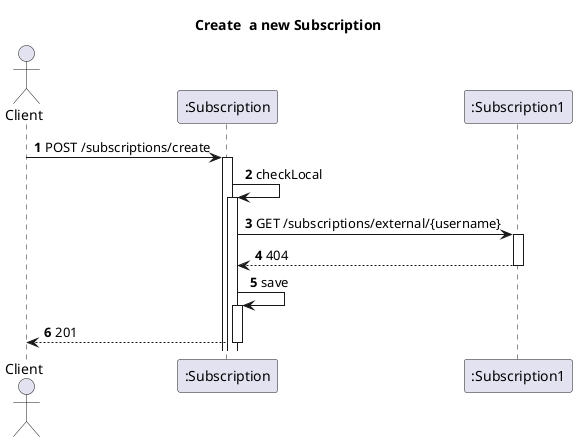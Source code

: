 @startuml
'https://plantuml.com/sequence-diagram
autoactivate on
autonumber
title  Create  a new Subscription

autonumber

actor "Client" as Ac
participant ":Subscription" as Auth
participant ":Subscription1" as Serv


Ac->Auth: POST /subscriptions/create
Auth->Auth:checkLocal
Auth->Serv: GET /subscriptions/external/{username}
Serv-->Auth:404
Auth->Auth:save
Auth-->Ac:201
@enduml